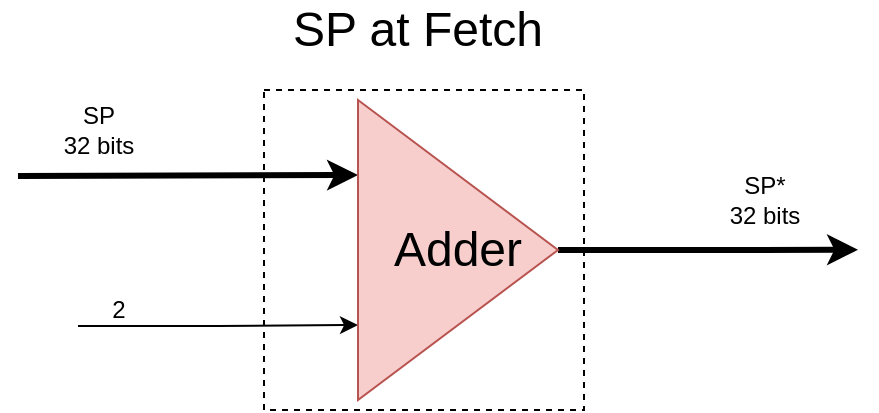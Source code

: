 <mxfile version="12.9.5" type="device"><diagram id="1GRa9PNK98WoP7tx_PXW" name="Page-1"><mxGraphModel dx="570" dy="313" grid="1" gridSize="10" guides="1" tooltips="1" connect="1" arrows="1" fold="1" page="1" pageScale="1" pageWidth="850" pageHeight="1100" math="0" shadow="0"><root><mxCell id="0"/><mxCell id="1" parent="0"/><mxCell id="M9RWImVHnMhGgXJbLK8o-1" value="" style="whiteSpace=wrap;html=1;aspect=fixed;dashed=1;" vertex="1" parent="1"><mxGeometry x="353" y="190" width="160" height="160" as="geometry"/></mxCell><mxCell id="M9RWImVHnMhGgXJbLK8o-3" value="&lt;font style=&quot;font-size: 24px&quot;&gt;SP at Fetch&lt;/font&gt;" style="text;html=1;strokeColor=none;fillColor=none;align=center;verticalAlign=middle;whiteSpace=wrap;rounded=0;" vertex="1" parent="1"><mxGeometry x="300" y="150" width="260" height="20" as="geometry"/></mxCell><mxCell id="M9RWImVHnMhGgXJbLK8o-23" style="edgeStyle=orthogonalEdgeStyle;rounded=0;orthogonalLoop=1;jettySize=auto;html=1;entryX=0;entryY=0.25;entryDx=0;entryDy=0;strokeWidth=3;" edge="1" parent="1" target="M9RWImVHnMhGgXJbLK8o-22"><mxGeometry relative="1" as="geometry"><mxPoint x="260" y="233" as="sourcePoint"/><Array as="points"><mxPoint x="230" y="233"/><mxPoint x="315" y="233"/></Array></mxGeometry></mxCell><mxCell id="M9RWImVHnMhGgXJbLK8o-25" value="SP&lt;br&gt;32 bits" style="text;html=1;align=center;verticalAlign=middle;resizable=0;points=[];labelBackgroundColor=#ffffff;" vertex="1" connectable="0" parent="M9RWImVHnMhGgXJbLK8o-23"><mxGeometry x="0.106" y="2" relative="1" as="geometry"><mxPoint x="-40.34" y="-20.78" as="offset"/></mxGeometry></mxCell><mxCell id="M9RWImVHnMhGgXJbLK8o-26" style="edgeStyle=orthogonalEdgeStyle;rounded=0;orthogonalLoop=1;jettySize=auto;html=1;strokeWidth=1;entryX=0;entryY=0.75;entryDx=0;entryDy=0;" edge="1" parent="1" target="M9RWImVHnMhGgXJbLK8o-22"><mxGeometry relative="1" as="geometry"><mxPoint x="260" y="308" as="sourcePoint"/><Array as="points"><mxPoint x="330" y="308"/></Array></mxGeometry></mxCell><mxCell id="M9RWImVHnMhGgXJbLK8o-28" style="edgeStyle=orthogonalEdgeStyle;rounded=0;orthogonalLoop=1;jettySize=auto;html=1;exitX=1;exitY=0.5;exitDx=0;exitDy=0;strokeWidth=3;" edge="1" parent="1" source="M9RWImVHnMhGgXJbLK8o-22"><mxGeometry relative="1" as="geometry"><mxPoint x="650" y="269.857" as="targetPoint"/></mxGeometry></mxCell><mxCell id="M9RWImVHnMhGgXJbLK8o-22" value="&lt;div&gt;&lt;span style=&quot;font-size: 24px&quot;&gt;Adder&lt;/span&gt;&lt;/div&gt;" style="triangle;whiteSpace=wrap;html=1;align=center;fillColor=#f8cecc;strokeColor=#b85450;" vertex="1" parent="1"><mxGeometry x="400" y="195" width="100" height="150" as="geometry"/></mxCell><mxCell id="M9RWImVHnMhGgXJbLK8o-27" value="2" style="text;html=1;align=center;verticalAlign=middle;resizable=0;points=[];autosize=1;" vertex="1" parent="1"><mxGeometry x="270" y="290" width="20" height="20" as="geometry"/></mxCell><mxCell id="M9RWImVHnMhGgXJbLK8o-29" value="SP*&lt;br&gt;32 bits" style="text;html=1;align=center;verticalAlign=middle;resizable=0;points=[];autosize=1;" vertex="1" parent="1"><mxGeometry x="578" y="230" width="50" height="30" as="geometry"/></mxCell></root></mxGraphModel></diagram></mxfile>